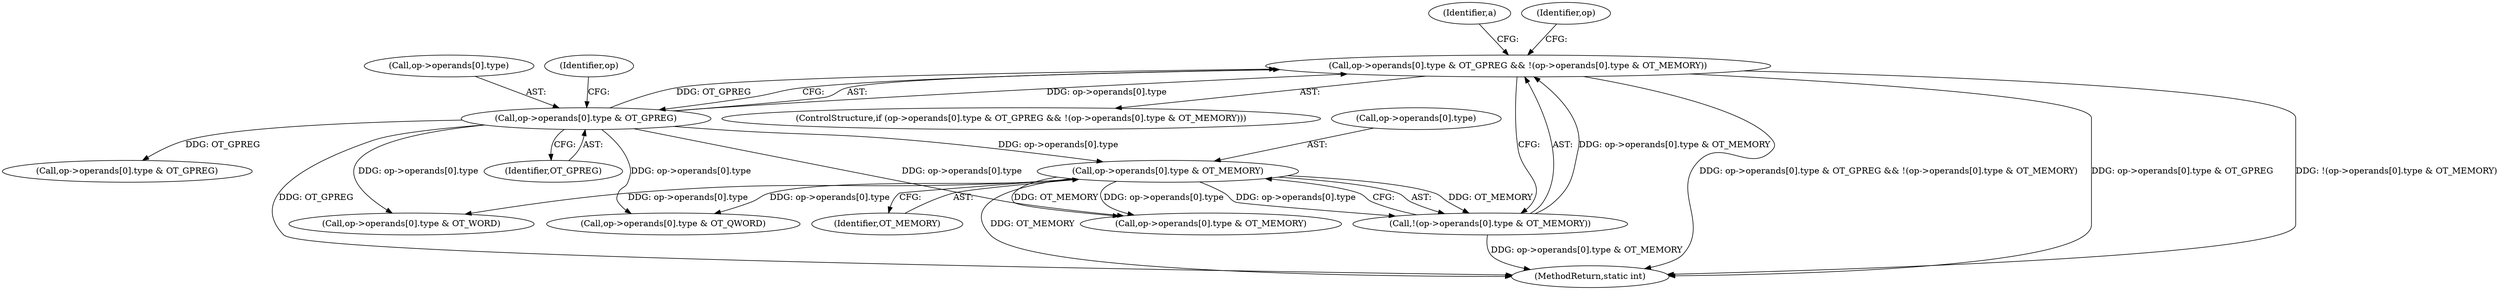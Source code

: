 digraph "0_radare2_f17bfd9f1da05f30f23a4dd05e9d2363e1406948@API" {
"1000188" [label="(Call,op->operands[0].type & OT_GPREG && !(op->operands[0].type & OT_MEMORY))"];
"1000189" [label="(Call,op->operands[0].type & OT_GPREG)"];
"1000198" [label="(Call,!(op->operands[0].type & OT_MEMORY))"];
"1000199" [label="(Call,op->operands[0].type & OT_MEMORY)"];
"1003220" [label="(MethodReturn,static int)"];
"1000497" [label="(Call,op->operands[0].type & OT_MEMORY)"];
"1000198" [label="(Call,!(op->operands[0].type & OT_MEMORY))"];
"1000217" [label="(Call,op->operands[0].type & OT_QWORD)"];
"1000200" [label="(Call,op->operands[0].type)"];
"1000189" [label="(Call,op->operands[0].type & OT_GPREG)"];
"1000213" [label="(Identifier,a)"];
"1000190" [label="(Call,op->operands[0].type)"];
"1000501" [label="(Identifier,op)"];
"1000197" [label="(Identifier,OT_GPREG)"];
"1000199" [label="(Call,op->operands[0].type & OT_MEMORY)"];
"1000207" [label="(Identifier,OT_MEMORY)"];
"1000203" [label="(Identifier,op)"];
"1000188" [label="(Call,op->operands[0].type & OT_GPREG && !(op->operands[0].type & OT_MEMORY))"];
"1000287" [label="(Call,op->operands[0].type & OT_WORD)"];
"1000187" [label="(ControlStructure,if (op->operands[0].type & OT_GPREG && !(op->operands[0].type & OT_MEMORY)))"];
"1000518" [label="(Call,op->operands[0].type & OT_GPREG)"];
"1000188" -> "1000187"  [label="AST: "];
"1000188" -> "1000189"  [label="CFG: "];
"1000188" -> "1000198"  [label="CFG: "];
"1000189" -> "1000188"  [label="AST: "];
"1000198" -> "1000188"  [label="AST: "];
"1000213" -> "1000188"  [label="CFG: "];
"1000501" -> "1000188"  [label="CFG: "];
"1000188" -> "1003220"  [label="DDG: op->operands[0].type & OT_GPREG && !(op->operands[0].type & OT_MEMORY)"];
"1000188" -> "1003220"  [label="DDG: op->operands[0].type & OT_GPREG"];
"1000188" -> "1003220"  [label="DDG: !(op->operands[0].type & OT_MEMORY)"];
"1000189" -> "1000188"  [label="DDG: op->operands[0].type"];
"1000189" -> "1000188"  [label="DDG: OT_GPREG"];
"1000198" -> "1000188"  [label="DDG: op->operands[0].type & OT_MEMORY"];
"1000189" -> "1000197"  [label="CFG: "];
"1000190" -> "1000189"  [label="AST: "];
"1000197" -> "1000189"  [label="AST: "];
"1000203" -> "1000189"  [label="CFG: "];
"1000189" -> "1003220"  [label="DDG: OT_GPREG"];
"1000189" -> "1000199"  [label="DDG: op->operands[0].type"];
"1000189" -> "1000217"  [label="DDG: op->operands[0].type"];
"1000189" -> "1000287"  [label="DDG: op->operands[0].type"];
"1000189" -> "1000497"  [label="DDG: op->operands[0].type"];
"1000189" -> "1000518"  [label="DDG: OT_GPREG"];
"1000198" -> "1000199"  [label="CFG: "];
"1000199" -> "1000198"  [label="AST: "];
"1000198" -> "1003220"  [label="DDG: op->operands[0].type & OT_MEMORY"];
"1000199" -> "1000198"  [label="DDG: op->operands[0].type"];
"1000199" -> "1000198"  [label="DDG: OT_MEMORY"];
"1000199" -> "1000207"  [label="CFG: "];
"1000200" -> "1000199"  [label="AST: "];
"1000207" -> "1000199"  [label="AST: "];
"1000199" -> "1003220"  [label="DDG: OT_MEMORY"];
"1000199" -> "1000217"  [label="DDG: op->operands[0].type"];
"1000199" -> "1000287"  [label="DDG: op->operands[0].type"];
"1000199" -> "1000497"  [label="DDG: op->operands[0].type"];
"1000199" -> "1000497"  [label="DDG: OT_MEMORY"];
}
